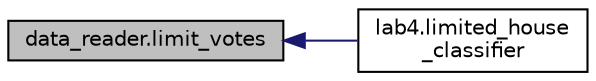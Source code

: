 digraph "data_reader.limit_votes"
{
  edge [fontname="Helvetica",fontsize="10",labelfontname="Helvetica",labelfontsize="10"];
  node [fontname="Helvetica",fontsize="10",shape=record];
  rankdir="LR";
  Node1 [label="data_reader.limit_votes",height=0.2,width=0.4,color="black", fillcolor="grey75", style="filled", fontcolor="black"];
  Node1 -> Node2 [dir="back",color="midnightblue",fontsize="10",style="solid"];
  Node2 [label="lab4.limited_house\l_classifier",height=0.2,width=0.4,color="black", fillcolor="white", style="filled",URL="$namespacelab4.html#afeb6f3043e63aad7e472bc70ac32b8cc",tooltip="Now try it on the House of Representatives. "];
}

